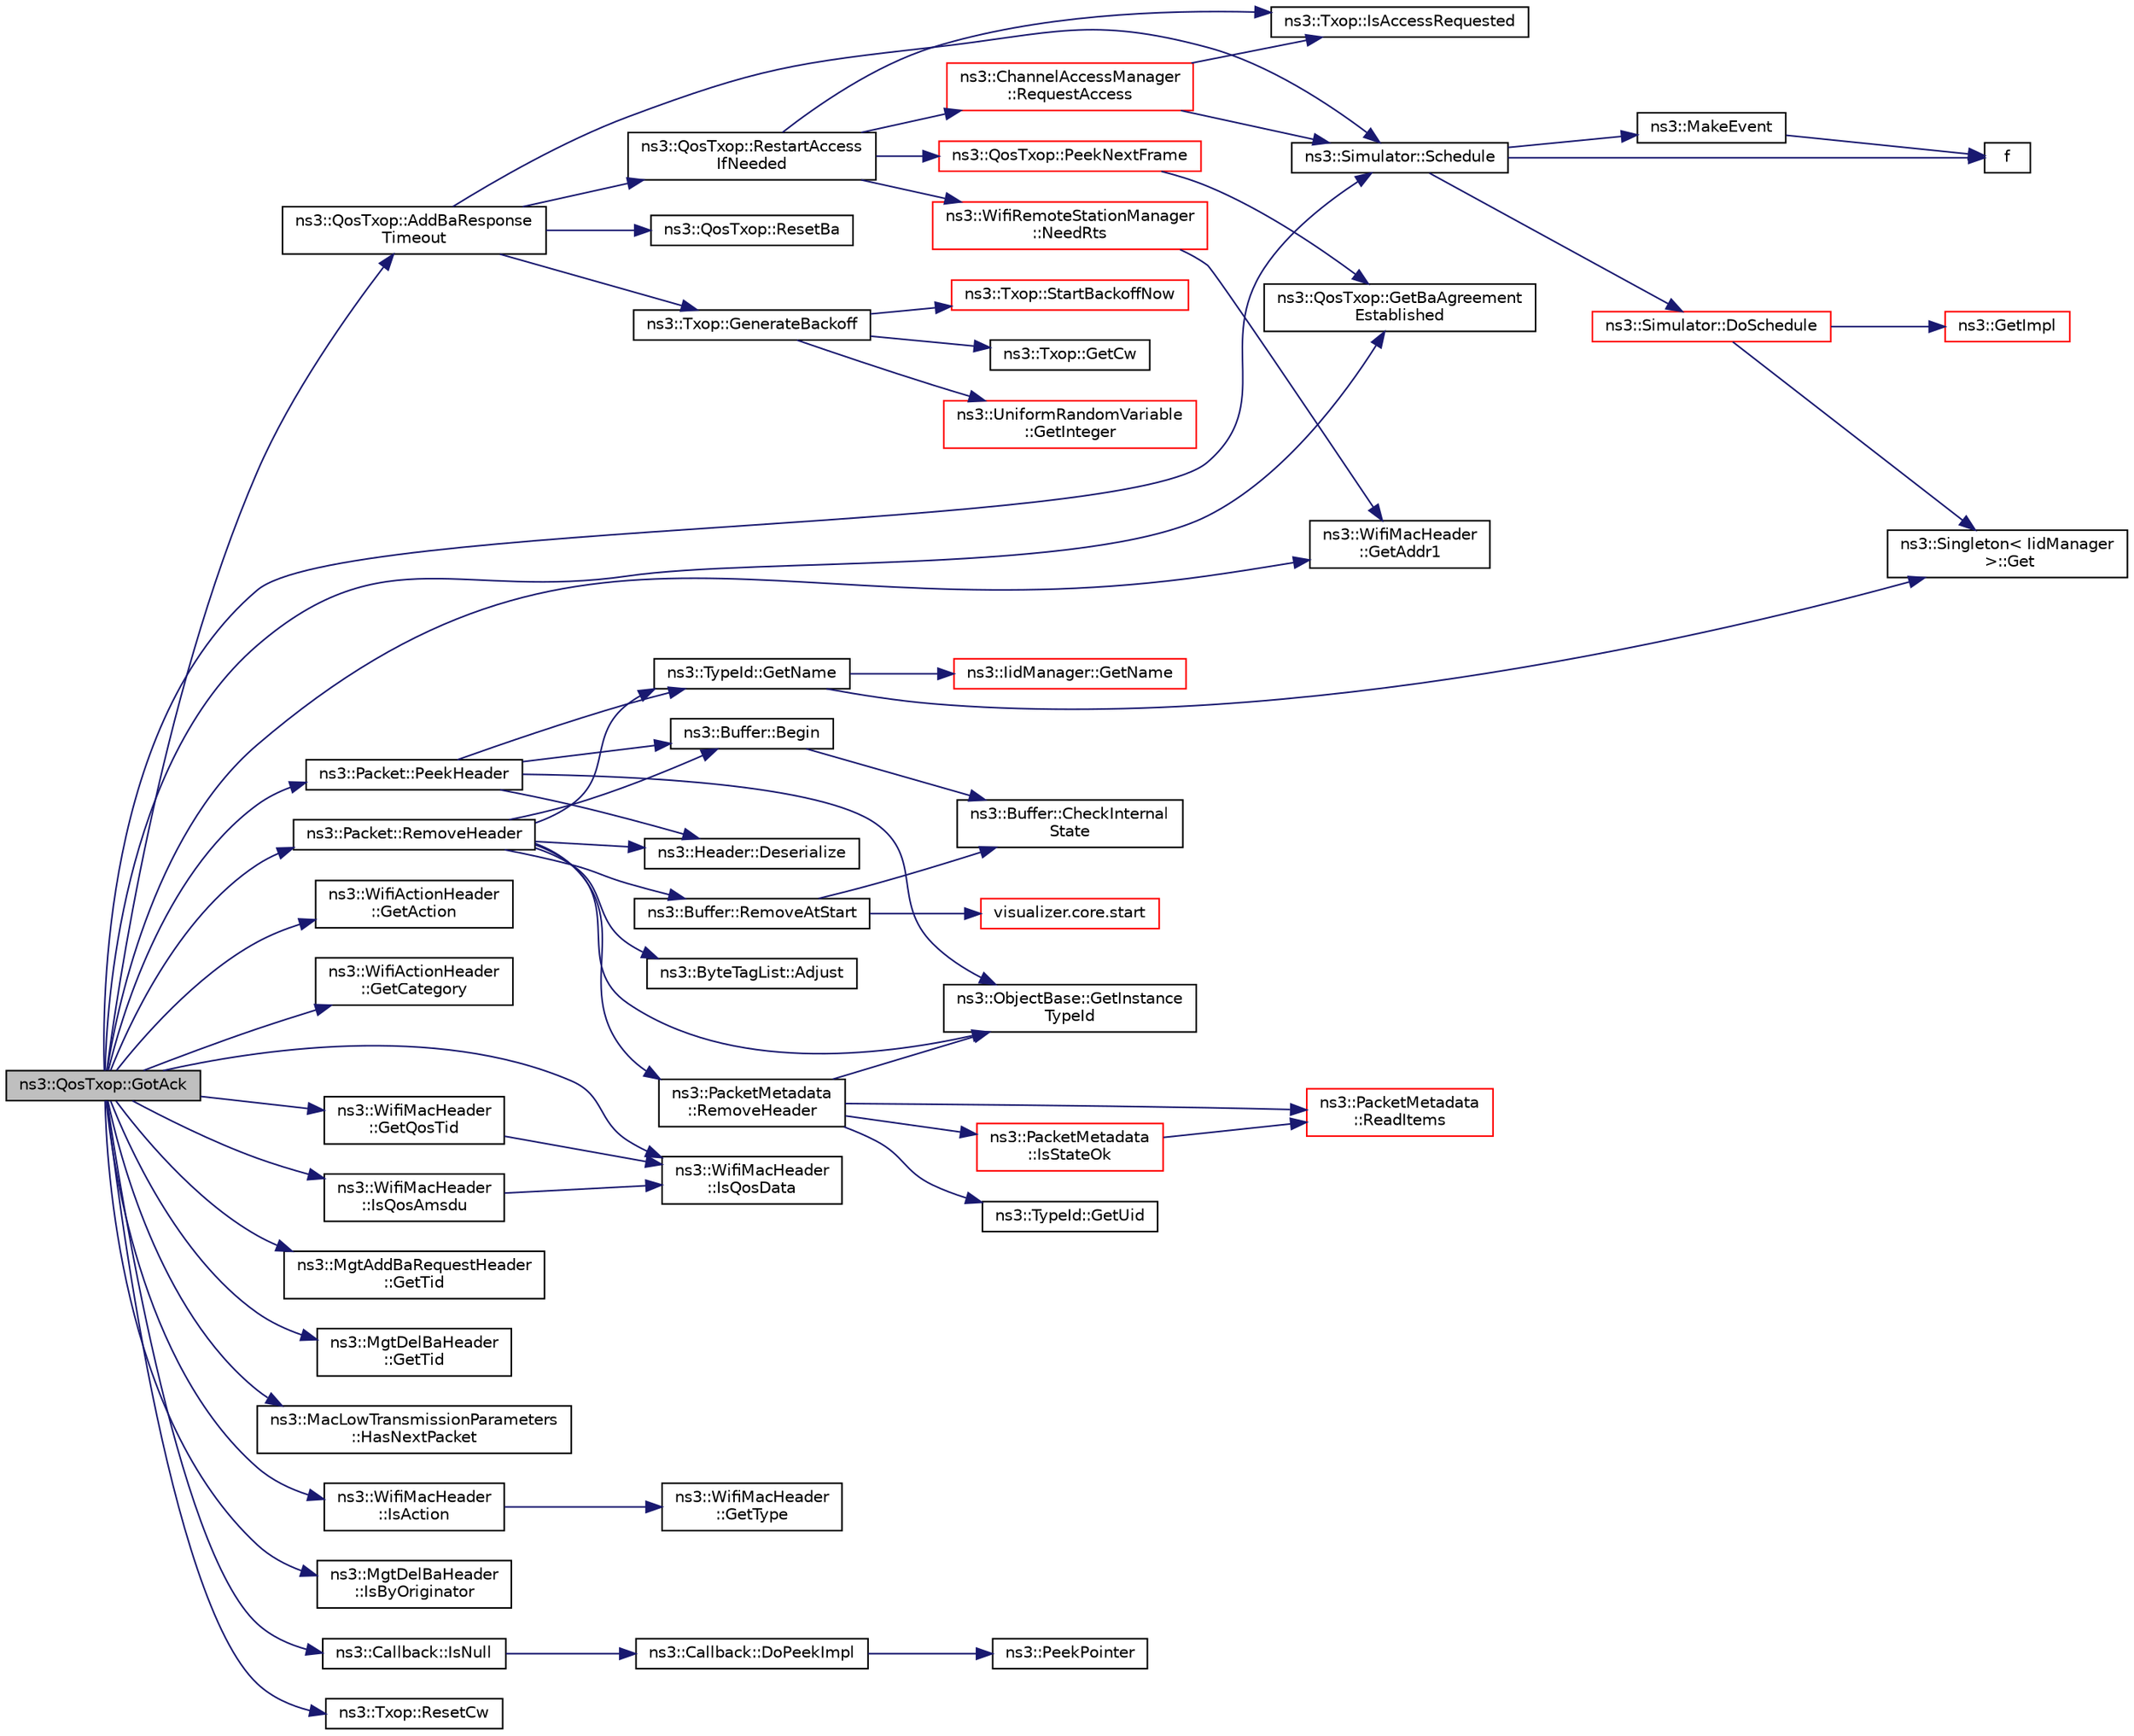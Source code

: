 digraph "ns3::QosTxop::GotAck"
{
 // LATEX_PDF_SIZE
  edge [fontname="Helvetica",fontsize="10",labelfontname="Helvetica",labelfontsize="10"];
  node [fontname="Helvetica",fontsize="10",shape=record];
  rankdir="LR";
  Node1 [label="ns3::QosTxop::GotAck",height=0.2,width=0.4,color="black", fillcolor="grey75", style="filled", fontcolor="black",tooltip="Event handler when an Ack is received."];
  Node1 -> Node2 [color="midnightblue",fontsize="10",style="solid",fontname="Helvetica"];
  Node2 [label="ns3::QosTxop::AddBaResponse\lTimeout",height=0.2,width=0.4,color="black", fillcolor="white", style="filled",URL="$classns3_1_1_qos_txop.html#a30f5c2af1b50e6ee48771de46cd8033f",tooltip="Callback when ADDBA response is not received after timeout."];
  Node2 -> Node3 [color="midnightblue",fontsize="10",style="solid",fontname="Helvetica"];
  Node3 [label="ns3::Txop::GenerateBackoff",height=0.2,width=0.4,color="black", fillcolor="white", style="filled",URL="$classns3_1_1_txop.html#ae211c699c905b2186281923353ba0a26",tooltip="Generate a new backoff now."];
  Node3 -> Node4 [color="midnightblue",fontsize="10",style="solid",fontname="Helvetica"];
  Node4 [label="ns3::Txop::GetCw",height=0.2,width=0.4,color="black", fillcolor="white", style="filled",URL="$classns3_1_1_txop.html#a3b733c5a31045a10b5074f4ff8026a81",tooltip=" "];
  Node3 -> Node5 [color="midnightblue",fontsize="10",style="solid",fontname="Helvetica"];
  Node5 [label="ns3::UniformRandomVariable\l::GetInteger",height=0.2,width=0.4,color="red", fillcolor="white", style="filled",URL="$classns3_1_1_uniform_random_variable.html#ab7c7dedc88cb97e74418df2edc28a787",tooltip="Get the next random value, as an unsigned integer in the specified range ."];
  Node3 -> Node9 [color="midnightblue",fontsize="10",style="solid",fontname="Helvetica"];
  Node9 [label="ns3::Txop::StartBackoffNow",height=0.2,width=0.4,color="red", fillcolor="white", style="filled",URL="$classns3_1_1_txop.html#ad63eb9d04c01d5a3b7568cbb182fdf1d",tooltip=" "];
  Node2 -> Node61 [color="midnightblue",fontsize="10",style="solid",fontname="Helvetica"];
  Node61 [label="ns3::QosTxop::ResetBa",height=0.2,width=0.4,color="black", fillcolor="white", style="filled",URL="$classns3_1_1_qos_txop.html#a9f7918200107e3939660ccb7fdef7b93",tooltip="Reset BA agreement after BA negotiation failed."];
  Node2 -> Node62 [color="midnightblue",fontsize="10",style="solid",fontname="Helvetica"];
  Node62 [label="ns3::QosTxop::RestartAccess\lIfNeeded",height=0.2,width=0.4,color="black", fillcolor="white", style="filled",URL="$classns3_1_1_qos_txop.html#a3d5d94d486873862978c1fde6e295422",tooltip="Restart access request if needed."];
  Node62 -> Node63 [color="midnightblue",fontsize="10",style="solid",fontname="Helvetica"];
  Node63 [label="ns3::Txop::IsAccessRequested",height=0.2,width=0.4,color="black", fillcolor="white", style="filled",URL="$classns3_1_1_txop.html#a059dde2be359c89c2b9b38cd191f7eee",tooltip=" "];
  Node62 -> Node64 [color="midnightblue",fontsize="10",style="solid",fontname="Helvetica"];
  Node64 [label="ns3::WifiRemoteStationManager\l::NeedRts",height=0.2,width=0.4,color="red", fillcolor="white", style="filled",URL="$classns3_1_1_wifi_remote_station_manager.html#a39ace4bf721e87a345bcd650f990ae3c",tooltip=" "];
  Node64 -> Node66 [color="midnightblue",fontsize="10",style="solid",fontname="Helvetica"];
  Node66 [label="ns3::WifiMacHeader\l::GetAddr1",height=0.2,width=0.4,color="black", fillcolor="white", style="filled",URL="$classns3_1_1_wifi_mac_header.html#aa1c4acbda4ace9f7a920c97d71bdd097",tooltip="Return the address in the Address 1 field."];
  Node62 -> Node110 [color="midnightblue",fontsize="10",style="solid",fontname="Helvetica"];
  Node110 [label="ns3::QosTxop::PeekNextFrame",height=0.2,width=0.4,color="red", fillcolor="white", style="filled",URL="$classns3_1_1_qos_txop.html#ab3593f49a4393ec17d161f67343d7377",tooltip="Peek the next frame to transmit to the given receiver and of the given TID from the block ack manager..."];
  Node110 -> Node111 [color="midnightblue",fontsize="10",style="solid",fontname="Helvetica"];
  Node111 [label="ns3::QosTxop::GetBaAgreement\lEstablished",height=0.2,width=0.4,color="black", fillcolor="white", style="filled",URL="$classns3_1_1_qos_txop.html#a98e743abd09cf221033357e70aa24b5a",tooltip=" "];
  Node62 -> Node122 [color="midnightblue",fontsize="10",style="solid",fontname="Helvetica"];
  Node122 [label="ns3::ChannelAccessManager\l::RequestAccess",height=0.2,width=0.4,color="red", fillcolor="white", style="filled",URL="$classns3_1_1_channel_access_manager.html#abb772d23a9ee81e9b6ce46b3aefc67a8",tooltip=" "];
  Node122 -> Node63 [color="midnightblue",fontsize="10",style="solid",fontname="Helvetica"];
  Node122 -> Node180 [color="midnightblue",fontsize="10",style="solid",fontname="Helvetica"];
  Node180 [label="ns3::Simulator::Schedule",height=0.2,width=0.4,color="black", fillcolor="white", style="filled",URL="$classns3_1_1_simulator.html#a3da7d28335c8ac0e3e86781f766df241",tooltip="Schedule an event to expire after delay."];
  Node180 -> Node181 [color="midnightblue",fontsize="10",style="solid",fontname="Helvetica"];
  Node181 [label="ns3::Simulator::DoSchedule",height=0.2,width=0.4,color="red", fillcolor="white", style="filled",URL="$classns3_1_1_simulator.html#a47af23973938819bdc89cb2807e09ed5",tooltip="Implementation of the various Schedule methods."];
  Node181 -> Node18 [color="midnightblue",fontsize="10",style="solid",fontname="Helvetica"];
  Node18 [label="ns3::Singleton\< IidManager\l \>::Get",height=0.2,width=0.4,color="black", fillcolor="white", style="filled",URL="$classns3_1_1_singleton.html#a80a2cd3c25a27ea72add7a9f7a141ffa",tooltip="Get a pointer to the singleton instance."];
  Node181 -> Node11 [color="midnightblue",fontsize="10",style="solid",fontname="Helvetica"];
  Node11 [label="ns3::GetImpl",height=0.2,width=0.4,color="red", fillcolor="white", style="filled",URL="$group__simulator.html#ga42eb4eddad41528d4d99794a3dae3fd0",tooltip="Get the SimulatorImpl singleton."];
  Node180 -> Node190 [color="midnightblue",fontsize="10",style="solid",fontname="Helvetica"];
  Node190 [label="f",height=0.2,width=0.4,color="black", fillcolor="white", style="filled",URL="$80211b_8c.html#ae7ffc1a8f84fa47a0812b2f2b9627132",tooltip=" "];
  Node180 -> Node191 [color="midnightblue",fontsize="10",style="solid",fontname="Helvetica"];
  Node191 [label="ns3::MakeEvent",height=0.2,width=0.4,color="black", fillcolor="white", style="filled",URL="$group__makeeventfnptr.html#ga289a28a2497c18a9bd299e5e2014094b",tooltip="Make an EventImpl from a function pointer taking varying numbers of arguments."];
  Node191 -> Node190 [color="midnightblue",fontsize="10",style="solid",fontname="Helvetica"];
  Node2 -> Node180 [color="midnightblue",fontsize="10",style="solid",fontname="Helvetica"];
  Node1 -> Node196 [color="midnightblue",fontsize="10",style="solid",fontname="Helvetica"];
  Node196 [label="ns3::WifiActionHeader\l::GetAction",height=0.2,width=0.4,color="black", fillcolor="white", style="filled",URL="$classns3_1_1_wifi_action_header.html#a9ec1872abca36121927fb83c837a4966",tooltip="Return the action value."];
  Node1 -> Node66 [color="midnightblue",fontsize="10",style="solid",fontname="Helvetica"];
  Node1 -> Node111 [color="midnightblue",fontsize="10",style="solid",fontname="Helvetica"];
  Node1 -> Node197 [color="midnightblue",fontsize="10",style="solid",fontname="Helvetica"];
  Node197 [label="ns3::WifiActionHeader\l::GetCategory",height=0.2,width=0.4,color="black", fillcolor="white", style="filled",URL="$classns3_1_1_wifi_action_header.html#a6770270aecf8921377529d1c16cc10f2",tooltip="Return the category value."];
  Node1 -> Node198 [color="midnightblue",fontsize="10",style="solid",fontname="Helvetica"];
  Node198 [label="ns3::WifiMacHeader\l::GetQosTid",height=0.2,width=0.4,color="black", fillcolor="white", style="filled",URL="$classns3_1_1_wifi_mac_header.html#a07391fd5b12f7a90fe55325fcccc8e3a",tooltip="Return the Traffic ID of a QoS header."];
  Node198 -> Node199 [color="midnightblue",fontsize="10",style="solid",fontname="Helvetica"];
  Node199 [label="ns3::WifiMacHeader\l::IsQosData",height=0.2,width=0.4,color="black", fillcolor="white", style="filled",URL="$classns3_1_1_wifi_mac_header.html#a368b97ef91b953af76794112fd3681c2",tooltip="Return true if the Type is DATA and Subtype is one of the possible values for QoS Data."];
  Node1 -> Node200 [color="midnightblue",fontsize="10",style="solid",fontname="Helvetica"];
  Node200 [label="ns3::MgtAddBaRequestHeader\l::GetTid",height=0.2,width=0.4,color="black", fillcolor="white", style="filled",URL="$classns3_1_1_mgt_add_ba_request_header.html#ac59327262813ff62ed25ff6cc61b35b0",tooltip="Return the Traffic ID (TID)."];
  Node1 -> Node201 [color="midnightblue",fontsize="10",style="solid",fontname="Helvetica"];
  Node201 [label="ns3::MgtDelBaHeader\l::GetTid",height=0.2,width=0.4,color="black", fillcolor="white", style="filled",URL="$classns3_1_1_mgt_del_ba_header.html#a1901661e80c91f9c8bfdea89ff56a800",tooltip="Return the Traffic ID (TID)."];
  Node1 -> Node202 [color="midnightblue",fontsize="10",style="solid",fontname="Helvetica"];
  Node202 [label="ns3::MacLowTransmissionParameters\l::HasNextPacket",height=0.2,width=0.4,color="black", fillcolor="white", style="filled",URL="$classns3_1_1_mac_low_transmission_parameters.html#a2832d2778353fbdd8cb92fbe3ea9da9d",tooltip=" "];
  Node1 -> Node203 [color="midnightblue",fontsize="10",style="solid",fontname="Helvetica"];
  Node203 [label="ns3::WifiMacHeader\l::IsAction",height=0.2,width=0.4,color="black", fillcolor="white", style="filled",URL="$classns3_1_1_wifi_mac_header.html#a940491cedf184f20c615215d7b15746a",tooltip="Return true if the header is an Action header."];
  Node203 -> Node204 [color="midnightblue",fontsize="10",style="solid",fontname="Helvetica"];
  Node204 [label="ns3::WifiMacHeader\l::GetType",height=0.2,width=0.4,color="black", fillcolor="white", style="filled",URL="$classns3_1_1_wifi_mac_header.html#ac602baa163798e5da4945338dd5ef9b5",tooltip="Return the type (enum WifiMacType)"];
  Node1 -> Node205 [color="midnightblue",fontsize="10",style="solid",fontname="Helvetica"];
  Node205 [label="ns3::MgtDelBaHeader\l::IsByOriginator",height=0.2,width=0.4,color="black", fillcolor="white", style="filled",URL="$classns3_1_1_mgt_del_ba_header.html#a6058b7936ce63588a44bb6ec11021fff",tooltip="Check if the initiator bit in the DELBA is set."];
  Node1 -> Node206 [color="midnightblue",fontsize="10",style="solid",fontname="Helvetica"];
  Node206 [label="ns3::Callback::IsNull",height=0.2,width=0.4,color="black", fillcolor="white", style="filled",URL="$classns3_1_1_callback.html#a42eb007ca42c35b96daa497d6d42d5f2",tooltip="Check for null implementation."];
  Node206 -> Node207 [color="midnightblue",fontsize="10",style="solid",fontname="Helvetica"];
  Node207 [label="ns3::Callback::DoPeekImpl",height=0.2,width=0.4,color="black", fillcolor="white", style="filled",URL="$classns3_1_1_callback.html#a82de10d58e899c61aec3867f9b1f2f33",tooltip=" "];
  Node207 -> Node208 [color="midnightblue",fontsize="10",style="solid",fontname="Helvetica"];
  Node208 [label="ns3::PeekPointer",height=0.2,width=0.4,color="black", fillcolor="white", style="filled",URL="$namespacens3.html#af2a7557fe9afdd98d8f6f8f6e412cf5a",tooltip=" "];
  Node1 -> Node209 [color="midnightblue",fontsize="10",style="solid",fontname="Helvetica"];
  Node209 [label="ns3::WifiMacHeader\l::IsQosAmsdu",height=0.2,width=0.4,color="black", fillcolor="white", style="filled",URL="$classns3_1_1_wifi_mac_header.html#ae6e1fce7009829698e0da7205a90cec8",tooltip="Check if the A-MSDU present bit is set in the QoS control field."];
  Node209 -> Node199 [color="midnightblue",fontsize="10",style="solid",fontname="Helvetica"];
  Node1 -> Node199 [color="midnightblue",fontsize="10",style="solid",fontname="Helvetica"];
  Node1 -> Node210 [color="midnightblue",fontsize="10",style="solid",fontname="Helvetica"];
  Node210 [label="ns3::Packet::PeekHeader",height=0.2,width=0.4,color="black", fillcolor="white", style="filled",URL="$classns3_1_1_packet.html#acc152757db7d44974640b089335b7003",tooltip="Deserialize but does not remove the header from the internal buffer."];
  Node210 -> Node211 [color="midnightblue",fontsize="10",style="solid",fontname="Helvetica"];
  Node211 [label="ns3::Buffer::Begin",height=0.2,width=0.4,color="black", fillcolor="white", style="filled",URL="$classns3_1_1_buffer.html#acb977a0179de9abe4e295ce22023b4ca",tooltip=" "];
  Node211 -> Node212 [color="midnightblue",fontsize="10",style="solid",fontname="Helvetica"];
  Node212 [label="ns3::Buffer::CheckInternal\lState",height=0.2,width=0.4,color="black", fillcolor="white", style="filled",URL="$classns3_1_1_buffer.html#a200897ee202518b0d2bf91ead4e82be9",tooltip="Checks the internal buffer structures consistency."];
  Node210 -> Node213 [color="midnightblue",fontsize="10",style="solid",fontname="Helvetica"];
  Node213 [label="ns3::Header::Deserialize",height=0.2,width=0.4,color="black", fillcolor="white", style="filled",URL="$classns3_1_1_header.html#a78be9400bb66b2a8543606f395ef5396",tooltip=" "];
  Node210 -> Node25 [color="midnightblue",fontsize="10",style="solid",fontname="Helvetica"];
  Node25 [label="ns3::ObjectBase::GetInstance\lTypeId",height=0.2,width=0.4,color="black", fillcolor="white", style="filled",URL="$classns3_1_1_object_base.html#abe5b43a6f5b99a92a4c3122db31f06fb",tooltip="Get the most derived TypeId for this Object."];
  Node210 -> Node21 [color="midnightblue",fontsize="10",style="solid",fontname="Helvetica"];
  Node21 [label="ns3::TypeId::GetName",height=0.2,width=0.4,color="black", fillcolor="white", style="filled",URL="$classns3_1_1_type_id.html#abc4965475a579c2afdc668d7a7d58374",tooltip="Get the name."];
  Node21 -> Node18 [color="midnightblue",fontsize="10",style="solid",fontname="Helvetica"];
  Node21 -> Node22 [color="midnightblue",fontsize="10",style="solid",fontname="Helvetica"];
  Node22 [label="ns3::IidManager::GetName",height=0.2,width=0.4,color="red", fillcolor="white", style="filled",URL="$classns3_1_1_iid_manager.html#a6658aaa8120efd885e98addb76a6f1d4",tooltip="Get the name of a type id."];
  Node1 -> Node214 [color="midnightblue",fontsize="10",style="solid",fontname="Helvetica"];
  Node214 [label="ns3::Packet::RemoveHeader",height=0.2,width=0.4,color="black", fillcolor="white", style="filled",URL="$classns3_1_1_packet.html#a0961eccf975d75f902d40956c93ba63e",tooltip="Deserialize and remove the header from the internal buffer."];
  Node214 -> Node215 [color="midnightblue",fontsize="10",style="solid",fontname="Helvetica"];
  Node215 [label="ns3::ByteTagList::Adjust",height=0.2,width=0.4,color="black", fillcolor="white", style="filled",URL="$classns3_1_1_byte_tag_list.html#a1fec06d7e6daaf8039cf2a148e4090f2",tooltip="Adjust the offsets stored internally by the adjustment delta."];
  Node214 -> Node211 [color="midnightblue",fontsize="10",style="solid",fontname="Helvetica"];
  Node214 -> Node213 [color="midnightblue",fontsize="10",style="solid",fontname="Helvetica"];
  Node214 -> Node25 [color="midnightblue",fontsize="10",style="solid",fontname="Helvetica"];
  Node214 -> Node21 [color="midnightblue",fontsize="10",style="solid",fontname="Helvetica"];
  Node214 -> Node216 [color="midnightblue",fontsize="10",style="solid",fontname="Helvetica"];
  Node216 [label="ns3::Buffer::RemoveAtStart",height=0.2,width=0.4,color="black", fillcolor="white", style="filled",URL="$classns3_1_1_buffer.html#adeecbb3e8f518aec6fee0437578ade4b",tooltip=" "];
  Node216 -> Node212 [color="midnightblue",fontsize="10",style="solid",fontname="Helvetica"];
  Node216 -> Node217 [color="midnightblue",fontsize="10",style="solid",fontname="Helvetica"];
  Node217 [label="visualizer.core.start",height=0.2,width=0.4,color="red", fillcolor="white", style="filled",URL="$namespacevisualizer_1_1core.html#a2a35e5d8a34af358b508dac8635754e0",tooltip=" "];
  Node214 -> Node220 [color="midnightblue",fontsize="10",style="solid",fontname="Helvetica"];
  Node220 [label="ns3::PacketMetadata\l::RemoveHeader",height=0.2,width=0.4,color="black", fillcolor="white", style="filled",URL="$classns3_1_1_packet_metadata.html#afa8a589ec783d4998516d7f39f21242d",tooltip="Remove an header."];
  Node220 -> Node25 [color="midnightblue",fontsize="10",style="solid",fontname="Helvetica"];
  Node220 -> Node34 [color="midnightblue",fontsize="10",style="solid",fontname="Helvetica"];
  Node34 [label="ns3::TypeId::GetUid",height=0.2,width=0.4,color="black", fillcolor="white", style="filled",URL="$classns3_1_1_type_id.html#a429535085325d6f926724771446d9047",tooltip="Get the internal id of this TypeId."];
  Node220 -> Node221 [color="midnightblue",fontsize="10",style="solid",fontname="Helvetica"];
  Node221 [label="ns3::PacketMetadata\l::IsStateOk",height=0.2,width=0.4,color="red", fillcolor="white", style="filled",URL="$classns3_1_1_packet_metadata.html#a547dc7d09f1b2d41a28445a91c2fcf37",tooltip="Check if the metadata state is ok."];
  Node221 -> Node224 [color="midnightblue",fontsize="10",style="solid",fontname="Helvetica"];
  Node224 [label="ns3::PacketMetadata\l::ReadItems",height=0.2,width=0.4,color="red", fillcolor="white", style="filled",URL="$classns3_1_1_packet_metadata.html#a7fe144386274167b6aac05ac0a0cdf6f",tooltip="Read items."];
  Node220 -> Node224 [color="midnightblue",fontsize="10",style="solid",fontname="Helvetica"];
  Node1 -> Node226 [color="midnightblue",fontsize="10",style="solid",fontname="Helvetica"];
  Node226 [label="ns3::Txop::ResetCw",height=0.2,width=0.4,color="black", fillcolor="white", style="filled",URL="$classns3_1_1_txop.html#ab9b1e87f2012e04279b960eb209a94af",tooltip="Update the value of the CW variable to take into account a transmission success or a transmission abo..."];
  Node1 -> Node180 [color="midnightblue",fontsize="10",style="solid",fontname="Helvetica"];
}
